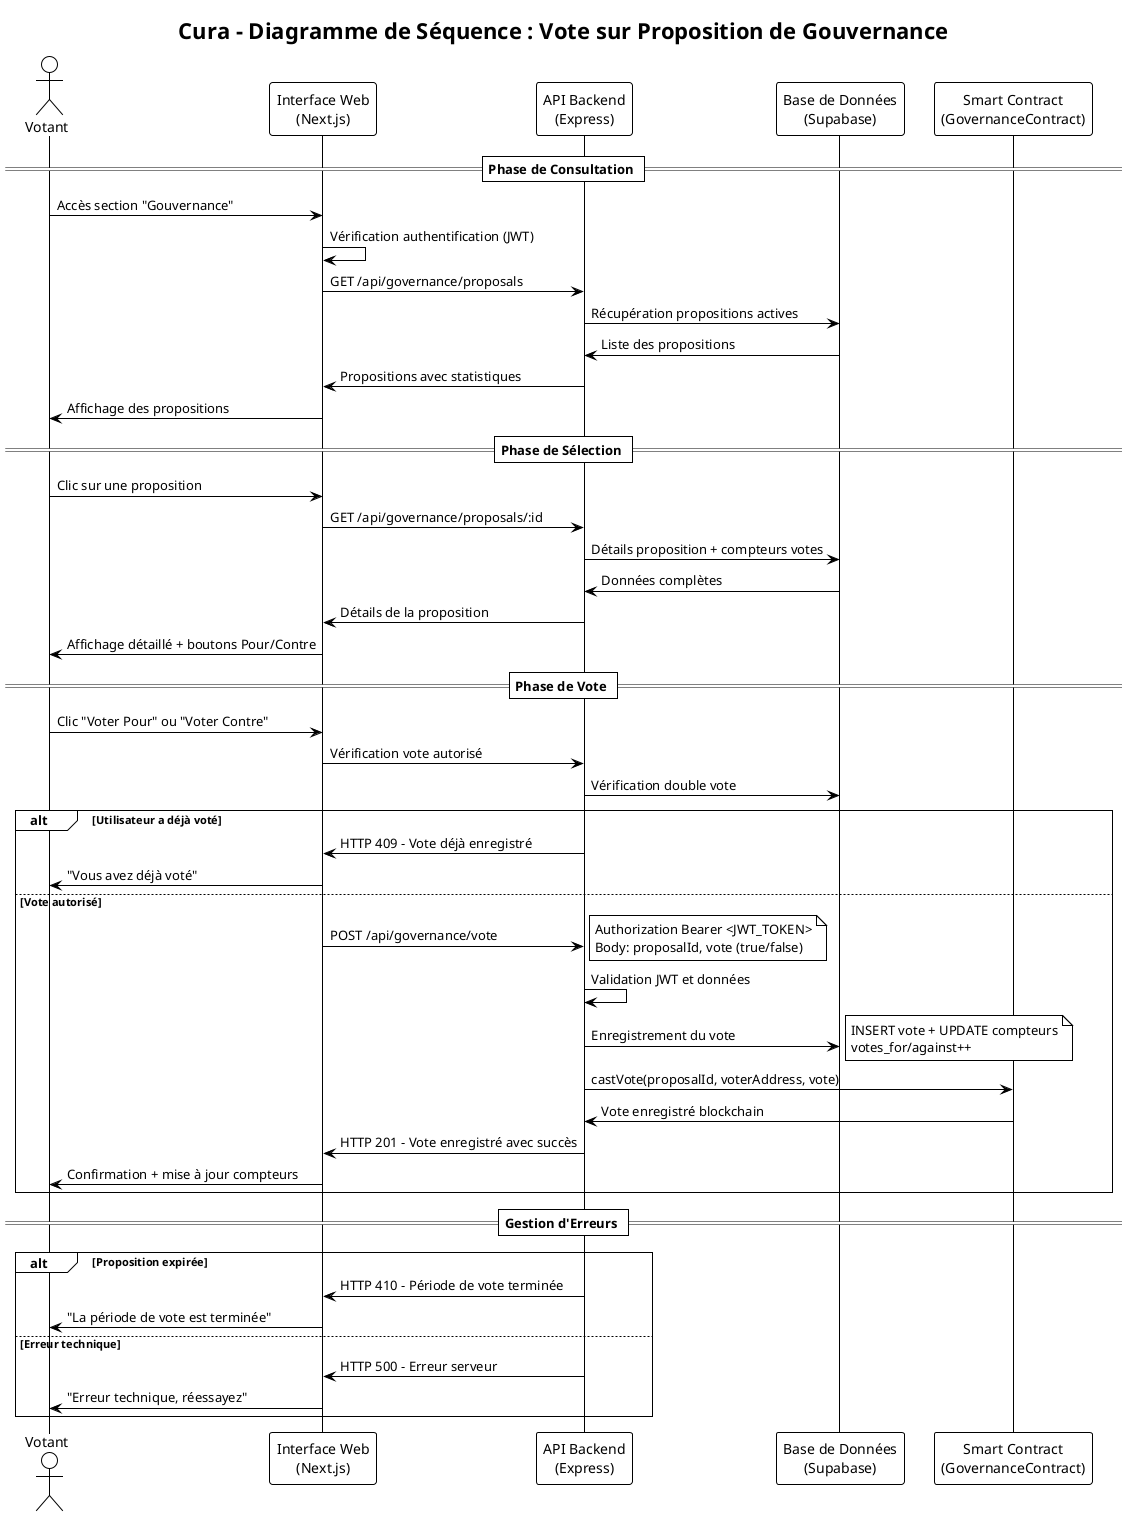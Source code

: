 @startuml Governance_Voting_Sequence
!theme plain

title Cura - Diagramme de Séquence : Vote sur Proposition de Gouvernance

actor "Votant" as Voter
participant "Interface Web\n(Next.js)" as Frontend
participant "API Backend\n(Express)" as Backend
participant "Base de Données\n(Supabase)" as Database
participant "Smart Contract\n(GovernanceContract)" as GovernanceContract

== Phase de Consultation ==
Voter -> Frontend : Accès section "Gouvernance"
Frontend -> Frontend : Vérification authentification (JWT)
Frontend -> Backend : GET /api/governance/proposals
Backend -> Database : Récupération propositions actives
Database -> Backend : Liste des propositions
Backend -> Frontend : Propositions avec statistiques
Frontend -> Voter : Affichage des propositions

== Phase de Sélection ==
Voter -> Frontend : Clic sur une proposition
Frontend -> Backend : GET /api/governance/proposals/:id
Backend -> Database : Détails proposition + compteurs votes
Database -> Backend : Données complètes
Backend -> Frontend : Détails de la proposition
Frontend -> Voter : Affichage détaillé + boutons Pour/Contre

== Phase de Vote ==
Voter -> Frontend : Clic "Voter Pour" ou "Voter Contre"
Frontend -> Backend : Vérification vote autorisé
Backend -> Database : Vérification double vote

alt Utilisateur a déjà voté
    Backend -> Frontend : HTTP 409 - Vote déjà enregistré
    Frontend -> Voter : "Vous avez déjà voté"
else Vote autorisé
    Frontend -> Backend : POST /api/governance/vote
    note right
    Authorization Bearer <JWT_TOKEN>
    Body: proposalId, vote (true/false)
    end note
    
    Backend -> Backend : Validation JWT et données
    
    Backend -> Database : Enregistrement du vote
    note right
    INSERT vote + UPDATE compteurs
    votes_for/against++
    end note
    
    Backend -> GovernanceContract : castVote(proposalId, voterAddress, vote)
    GovernanceContract -> Backend : Vote enregistré blockchain
    
    Backend -> Frontend : HTTP 201 - Vote enregistré avec succès
    Frontend -> Voter : Confirmation + mise à jour compteurs
end

== Gestion d'Erreurs ==
alt Proposition expirée
    Backend -> Frontend : HTTP 410 - Période de vote terminée
    Frontend -> Voter : "La période de vote est terminée"
else Erreur technique
    Backend -> Frontend : HTTP 500 - Erreur serveur
    Frontend -> Voter : "Erreur technique, réessayez"
end

@enduml